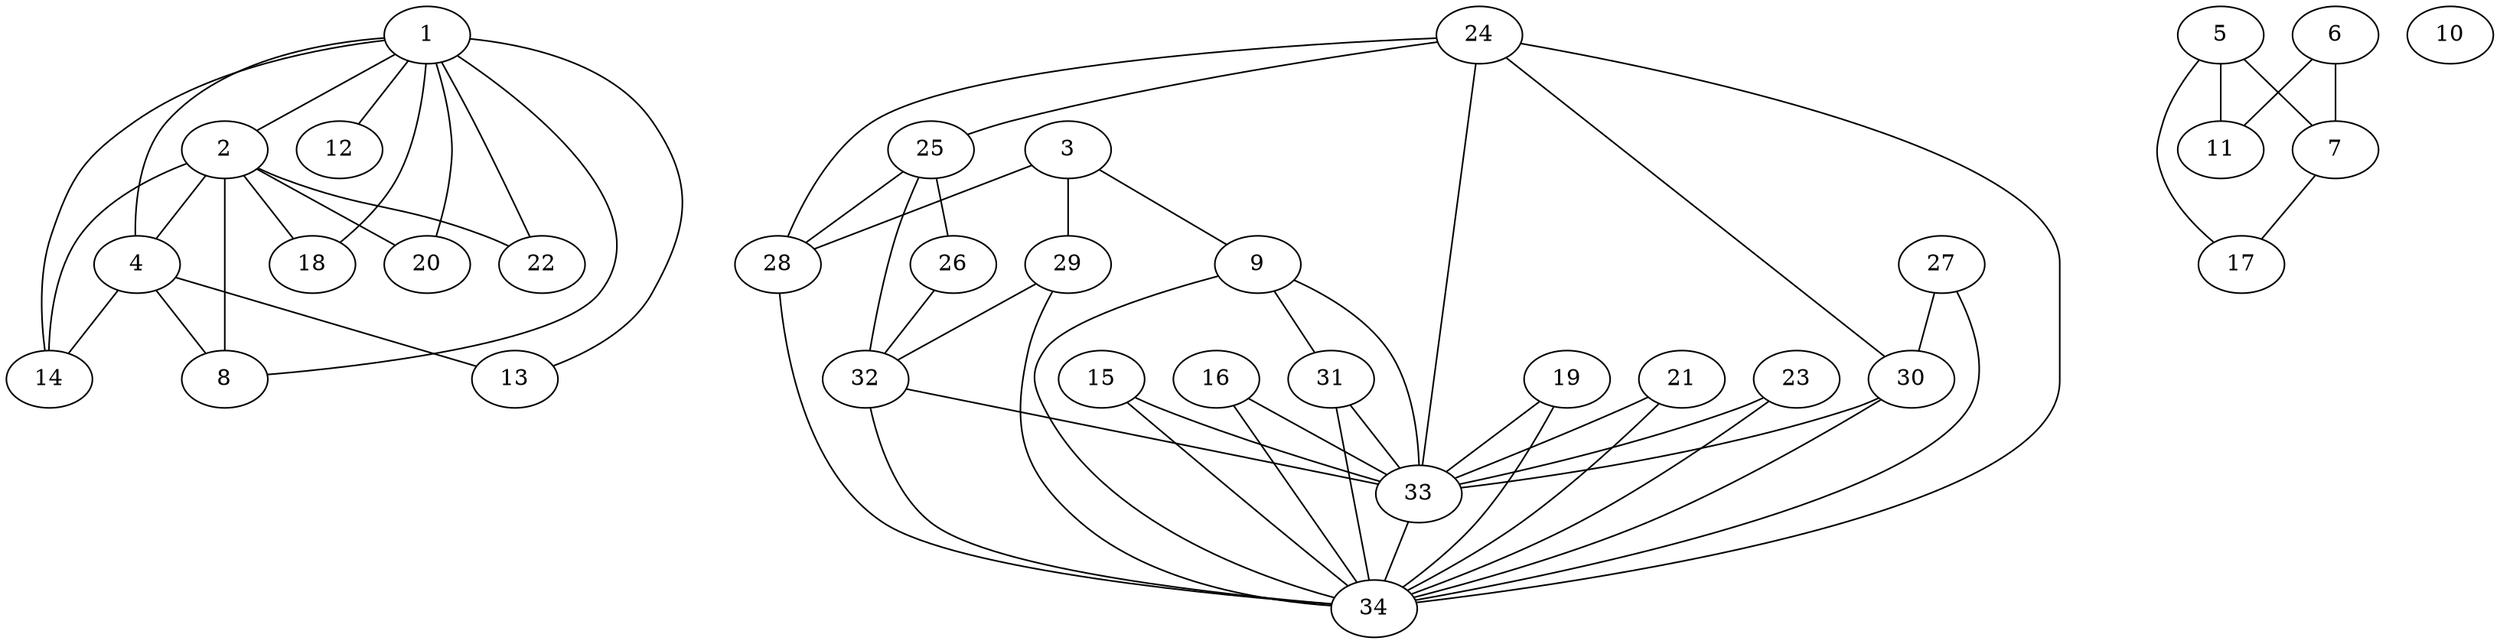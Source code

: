strict graph "Zachary's Karate Club" {
1 [club="Mr. Hi"];
2 [club="Mr. Hi"];
3 [club="Mr. Hi"];
4 [club="Mr. Hi"];
5 [club="Mr. Hi"];
6 [club="Mr. Hi"];
7 [club="Mr. Hi"];
8 [club="Mr. Hi"];
9 [club="Mr. Hi"];
10 [club=Officer];
11 [club="Mr. Hi"];
12 [club="Mr. Hi"];
13 [club="Mr. Hi"];
14 [club="Mr. Hi"];
15 [club=Officer];
16 [club=Officer];
17 [club="Mr. Hi"];
18 [club="Mr. Hi"];
19 [club=Officer];
20 [club="Mr. Hi"];
21 [club=Officer];
22 [club="Mr. Hi"];
23 [club=Officer];
24 [club=Officer];
25 [club=Officer];
26 [club=Officer];
27 [club=Officer];
28 [club=Officer];
29 [club=Officer];
30 [club=Officer];
31 [club=Officer];
32 [club=Officer];
33 [club=Officer];
34 [club=Officer];
1 -- 2;
1 -- 4;
1 -- 8;
1 -- 12;
1 -- 13;
1 -- 14;
1 -- 18;
1 -- 20;
1 -- 22;
2 -- 18;
2 -- 4;
2 -- 22;
2 -- 8;
2 -- 20;
2 -- 14;
3 -- 9;
3 -- 28;
3 -- 29;
4 -- 8;
4 -- 13;
4 -- 14;
5 -- 7;
5 -- 11;
5 -- 17;
6 -- 11;
6 -- 7;
7 -- 17;
9 -- 31;
9 -- 34;
9 -- 33;
15 -- 33;
15 -- 34;
16 -- 33;
16 -- 34;
19 -- 33;
19 -- 34;
21 -- 33;
21 -- 34;
23 -- 33;
23 -- 34;
24 -- 33;
24 -- 34;
24 -- 28;
24 -- 30;
24 -- 25;
25 -- 32;
25 -- 26;
25 -- 28;
26 -- 32;
27 -- 34;
27 -- 30;
28 -- 34;
29 -- 32;
29 -- 34;
30 -- 33;
30 -- 34;
31 -- 34;
31 -- 33;
32 -- 34;
32 -- 33;
33 -- 34;
}
